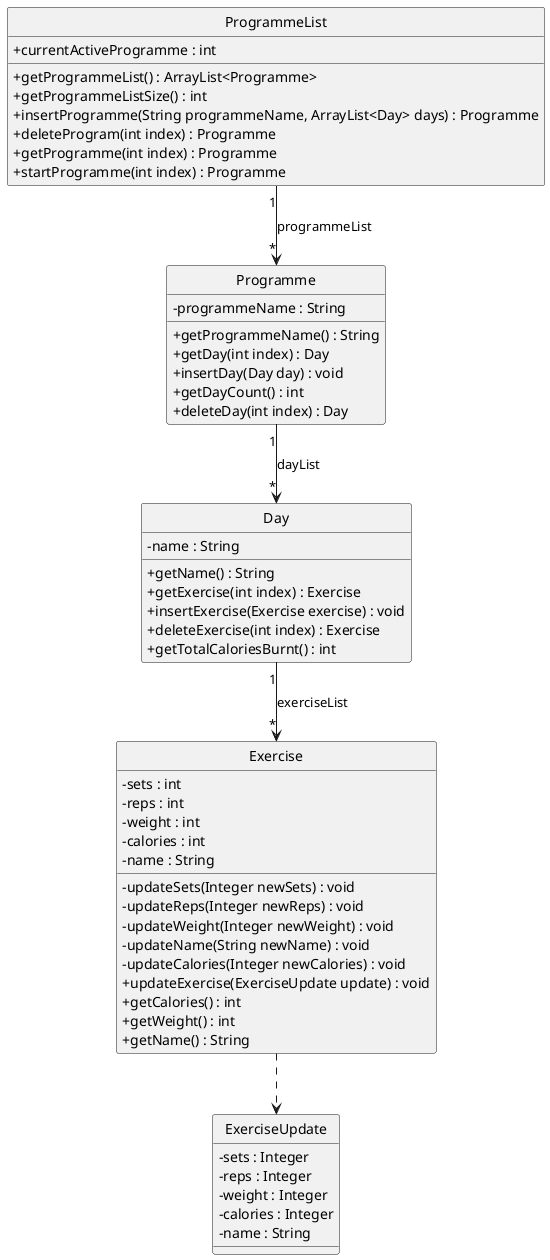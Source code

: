 @startuml

skinparam classAttributeIconSize 0
hide circle

class ProgrammeList {
    + currentActiveProgramme : int
    + getProgrammeList() : ArrayList<Programme>
    + getProgrammeListSize() : int
    + insertProgramme(String programmeName, ArrayList<Day> days) : Programme
    + deleteProgram(int index) : Programme
    + getProgramme(int index) : Programme
    + startProgramme(int index) : Programme
}

class Programme {
    - programmeName : String
    + getProgrammeName() : String
    + getDay(int index) : Day
    + insertDay(Day day) : void
    + getDayCount() : int
    + deleteDay(int index) : Day
}

class Day {
    - name : String
    + getName() : String
    + getExercise(int index) : Exercise
    + insertExercise(Exercise exercise) : void
    + deleteExercise(int index) : Exercise
    + getTotalCaloriesBurnt() : int
}

class Exercise {
    - sets : int
    - reps : int
    - weight : int
    - calories : int
    - name : String
    - updateSets(Integer newSets) : void
    - updateReps(Integer newReps) : void
    - updateWeight(Integer newWeight) : void
    - updateName(String newName) : void
    - updateCalories(Integer newCalories) : void
    + updateExercise(ExerciseUpdate update) : void
    + getCalories() : int
    + getWeight() : int
    + getName() : String
}

class ExerciseUpdate {
    - sets : Integer
    - reps : Integer
    - weight : Integer
    - calories : Integer
    - name : String
}

ProgrammeList "1" --> "*" Programme : programmeList
Programme "1" --> "*" Day : dayList
Day "1" --> "*" Exercise : exerciseList
Exercise ..> ExerciseUpdate

@enduml
